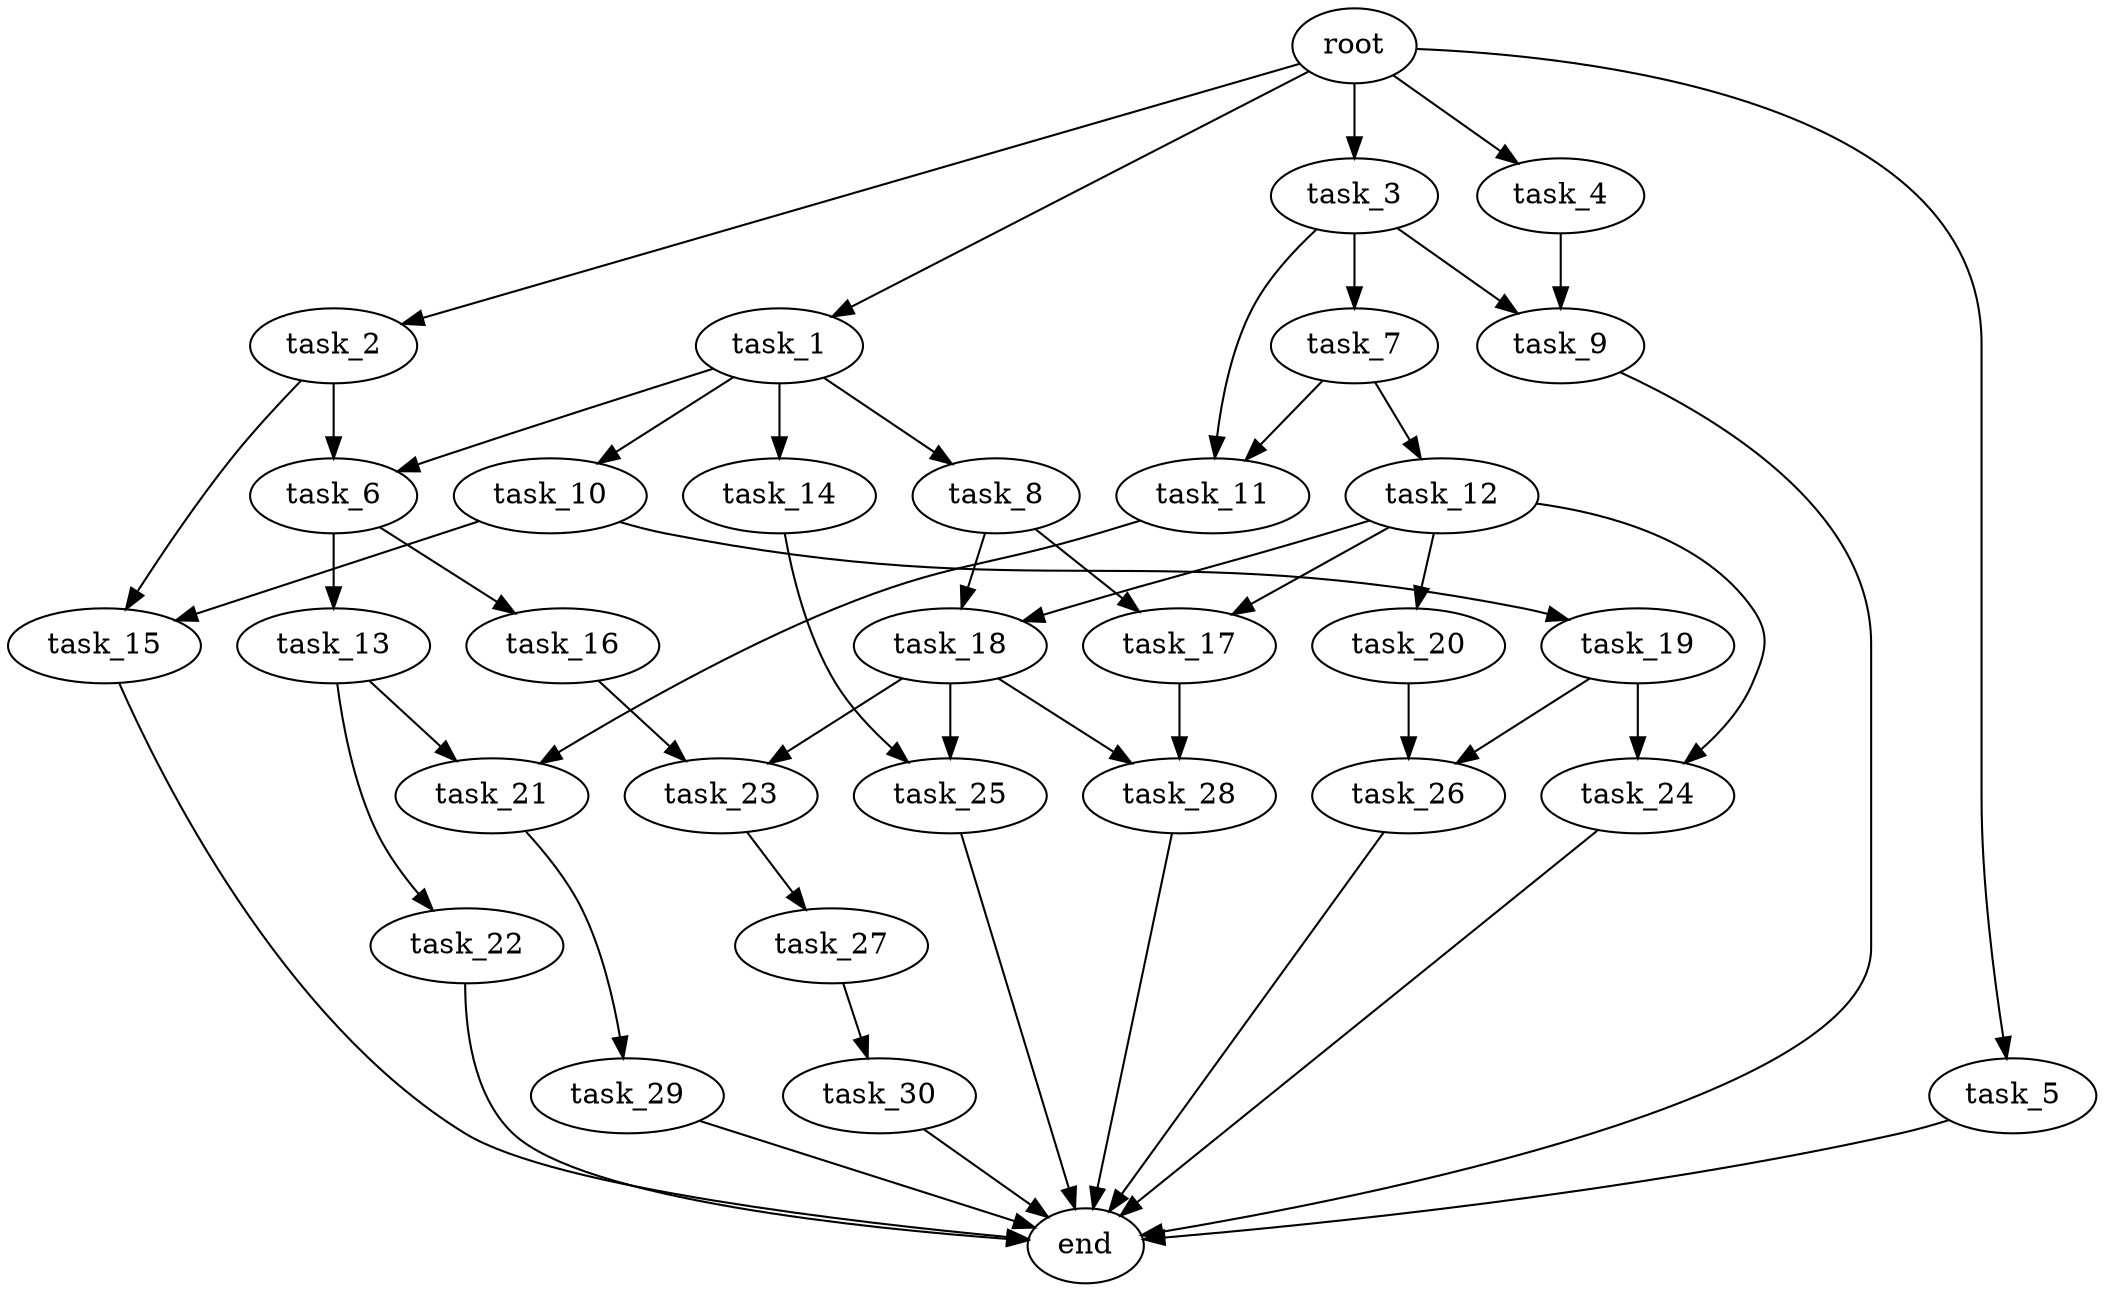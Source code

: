 digraph G {
  root [size="0.000000e+00"];
  task_1 [size="6.465965e+10"];
  task_2 [size="9.397571e+10"];
  task_3 [size="7.469161e+10"];
  task_4 [size="1.538392e+10"];
  task_5 [size="4.592793e+10"];
  task_6 [size="3.317822e+10"];
  task_7 [size="8.761215e+09"];
  task_8 [size="5.436264e+09"];
  task_9 [size="7.942354e+10"];
  task_10 [size="5.581284e+10"];
  task_11 [size="5.750048e+10"];
  task_12 [size="2.277229e+10"];
  task_13 [size="2.587221e+10"];
  task_14 [size="3.880938e+10"];
  task_15 [size="6.302542e+10"];
  task_16 [size="4.330817e+10"];
  task_17 [size="1.698928e+09"];
  task_18 [size="6.733314e+10"];
  task_19 [size="5.348809e+10"];
  task_20 [size="6.414586e+10"];
  task_21 [size="6.183875e+10"];
  task_22 [size="7.559850e+10"];
  task_23 [size="5.856495e+10"];
  task_24 [size="7.009119e+10"];
  task_25 [size="7.268219e+09"];
  task_26 [size="9.280549e+10"];
  task_27 [size="1.062249e+10"];
  task_28 [size="7.869132e+10"];
  task_29 [size="3.014206e+10"];
  task_30 [size="8.659657e+09"];
  end [size="0.000000e+00"];

  root -> task_1 [size="1.000000e-12"];
  root -> task_2 [size="1.000000e-12"];
  root -> task_3 [size="1.000000e-12"];
  root -> task_4 [size="1.000000e-12"];
  root -> task_5 [size="1.000000e-12"];
  task_1 -> task_6 [size="1.658911e+08"];
  task_1 -> task_8 [size="5.436264e+07"];
  task_1 -> task_10 [size="5.581284e+08"];
  task_1 -> task_14 [size="3.880938e+08"];
  task_2 -> task_6 [size="1.658911e+08"];
  task_2 -> task_15 [size="3.151271e+08"];
  task_3 -> task_7 [size="8.761215e+07"];
  task_3 -> task_9 [size="3.971177e+08"];
  task_3 -> task_11 [size="2.875024e+08"];
  task_4 -> task_9 [size="3.971177e+08"];
  task_5 -> end [size="1.000000e-12"];
  task_6 -> task_13 [size="2.587221e+08"];
  task_6 -> task_16 [size="4.330817e+08"];
  task_7 -> task_11 [size="2.875024e+08"];
  task_7 -> task_12 [size="2.277229e+08"];
  task_8 -> task_17 [size="8.494640e+06"];
  task_8 -> task_18 [size="3.366657e+08"];
  task_9 -> end [size="1.000000e-12"];
  task_10 -> task_15 [size="3.151271e+08"];
  task_10 -> task_19 [size="5.348809e+08"];
  task_11 -> task_21 [size="3.091938e+08"];
  task_12 -> task_17 [size="8.494640e+06"];
  task_12 -> task_18 [size="3.366657e+08"];
  task_12 -> task_20 [size="6.414586e+08"];
  task_12 -> task_24 [size="3.504560e+08"];
  task_13 -> task_21 [size="3.091938e+08"];
  task_13 -> task_22 [size="7.559850e+08"];
  task_14 -> task_25 [size="3.634109e+07"];
  task_15 -> end [size="1.000000e-12"];
  task_16 -> task_23 [size="2.928247e+08"];
  task_17 -> task_28 [size="3.934566e+08"];
  task_18 -> task_23 [size="2.928247e+08"];
  task_18 -> task_25 [size="3.634109e+07"];
  task_18 -> task_28 [size="3.934566e+08"];
  task_19 -> task_24 [size="3.504560e+08"];
  task_19 -> task_26 [size="4.640275e+08"];
  task_20 -> task_26 [size="4.640275e+08"];
  task_21 -> task_29 [size="3.014206e+08"];
  task_22 -> end [size="1.000000e-12"];
  task_23 -> task_27 [size="1.062249e+08"];
  task_24 -> end [size="1.000000e-12"];
  task_25 -> end [size="1.000000e-12"];
  task_26 -> end [size="1.000000e-12"];
  task_27 -> task_30 [size="8.659657e+07"];
  task_28 -> end [size="1.000000e-12"];
  task_29 -> end [size="1.000000e-12"];
  task_30 -> end [size="1.000000e-12"];
}
